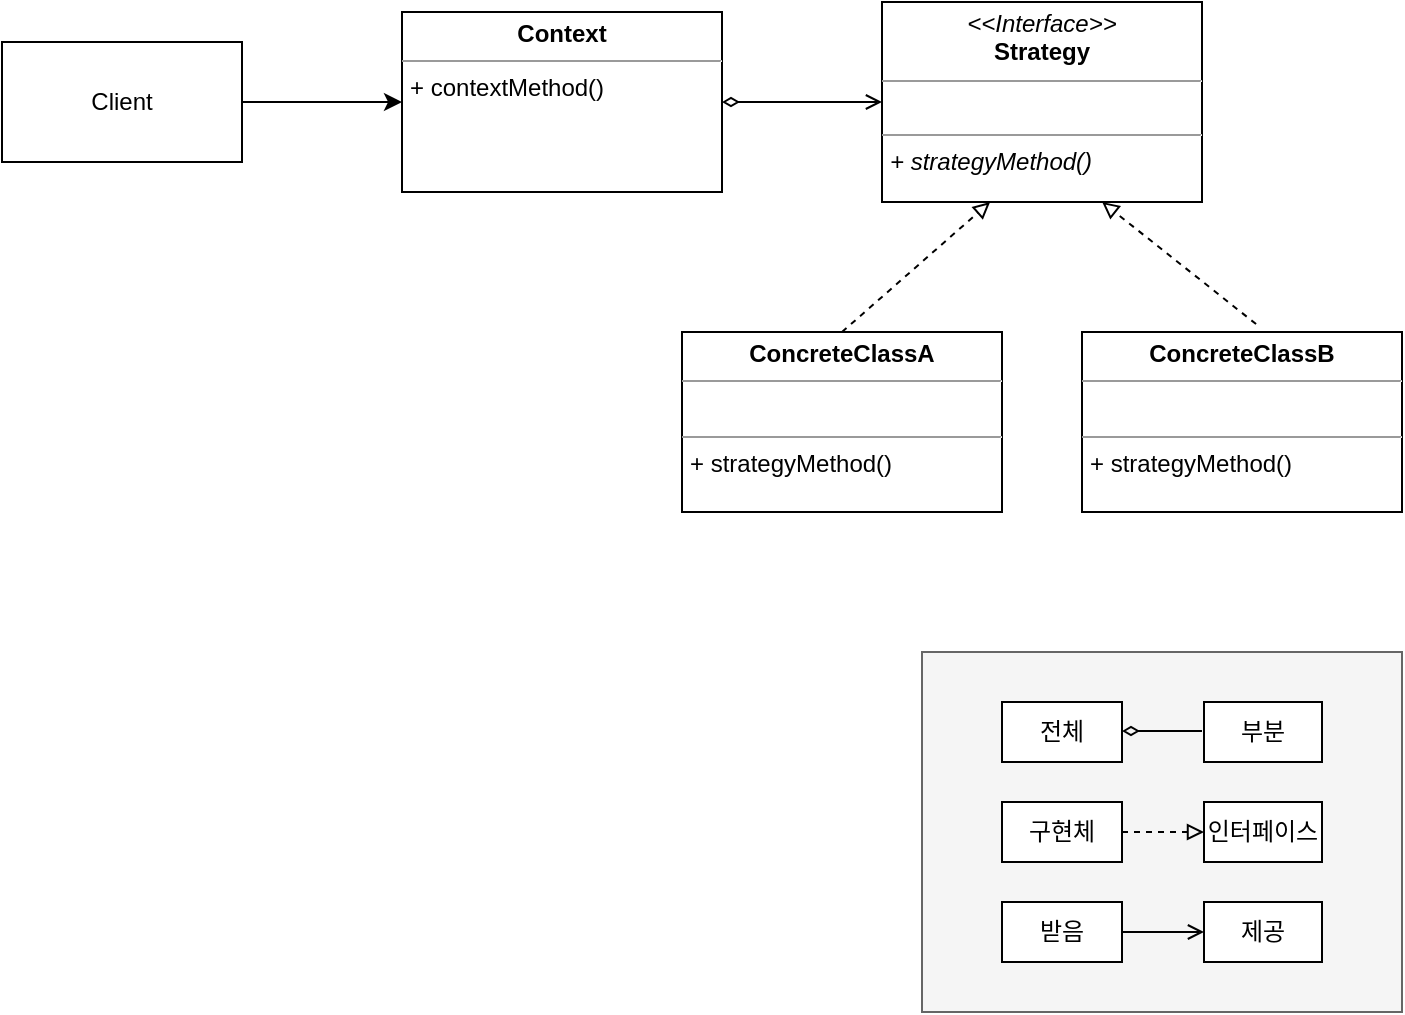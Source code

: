 <mxfile version="21.6.8" type="device">
  <diagram name="페이지-1" id="WLCZztCk9_rSHOGUBPXO">
    <mxGraphModel dx="1941" dy="894" grid="1" gridSize="10" guides="1" tooltips="1" connect="1" arrows="1" fold="1" page="1" pageScale="1" pageWidth="827" pageHeight="1169" math="0" shadow="0">
      <root>
        <mxCell id="0" />
        <mxCell id="1" parent="0" />
        <mxCell id="C-FhUVhOxnTyxpEgxlak-34" value="" style="rounded=0;whiteSpace=wrap;html=1;fillColor=#f5f5f5;fontColor=#333333;strokeColor=#666666;" vertex="1" parent="1">
          <mxGeometry x="360" y="560" width="240" height="180" as="geometry" />
        </mxCell>
        <mxCell id="C-FhUVhOxnTyxpEgxlak-13" value="&lt;p style=&quot;margin:0px;margin-top:4px;text-align:center;&quot;&gt;&lt;i&gt;&amp;lt;&amp;lt;Interface&amp;gt;&amp;gt;&lt;/i&gt;&lt;br&gt;&lt;b&gt;Strategy&lt;/b&gt;&lt;/p&gt;&lt;hr size=&quot;1&quot;&gt;&lt;p style=&quot;margin:0px;margin-left:4px;&quot;&gt;&lt;br&gt;&lt;/p&gt;&lt;hr size=&quot;1&quot;&gt;&lt;p style=&quot;margin:0px;margin-left:4px;&quot;&gt;&lt;i&gt;+ strategyMethod()&lt;/i&gt;&lt;/p&gt;" style="verticalAlign=top;align=left;overflow=fill;fontSize=12;fontFamily=Helvetica;html=1;whiteSpace=wrap;" vertex="1" parent="1">
          <mxGeometry x="340" y="235" width="160" height="100" as="geometry" />
        </mxCell>
        <mxCell id="C-FhUVhOxnTyxpEgxlak-14" value="&lt;p style=&quot;margin:0px;margin-top:4px;text-align:center;&quot;&gt;&lt;b&gt;ConcreteClassA&lt;/b&gt;&lt;/p&gt;&lt;hr size=&quot;1&quot;&gt;&lt;p style=&quot;margin:0px;margin-left:4px;&quot;&gt;&lt;br&gt;&lt;/p&gt;&lt;hr size=&quot;1&quot;&gt;&lt;p style=&quot;margin:0px;margin-left:4px;&quot;&gt;+ strategyMethod()&lt;/p&gt;" style="verticalAlign=top;align=left;overflow=fill;fontSize=12;fontFamily=Helvetica;html=1;whiteSpace=wrap;" vertex="1" parent="1">
          <mxGeometry x="240" y="400" width="160" height="90" as="geometry" />
        </mxCell>
        <mxCell id="C-FhUVhOxnTyxpEgxlak-15" value="&lt;p style=&quot;margin:0px;margin-top:4px;text-align:center;&quot;&gt;&lt;b&gt;ConcreteClassB&lt;/b&gt;&lt;/p&gt;&lt;hr size=&quot;1&quot;&gt;&lt;p style=&quot;margin:0px;margin-left:4px;&quot;&gt;&lt;br&gt;&lt;/p&gt;&lt;hr size=&quot;1&quot;&gt;&lt;p style=&quot;margin:0px;margin-left:4px;&quot;&gt;+ strategyMethod()&lt;/p&gt;" style="verticalAlign=top;align=left;overflow=fill;fontSize=12;fontFamily=Helvetica;html=1;whiteSpace=wrap;" vertex="1" parent="1">
          <mxGeometry x="440" y="400" width="160" height="90" as="geometry" />
        </mxCell>
        <mxCell id="C-FhUVhOxnTyxpEgxlak-19" style="edgeStyle=orthogonalEdgeStyle;rounded=0;orthogonalLoop=1;jettySize=auto;html=1;endArrow=open;endFill=0;startArrow=diamondThin;startFill=0;" edge="1" parent="1" source="C-FhUVhOxnTyxpEgxlak-16" target="C-FhUVhOxnTyxpEgxlak-13">
          <mxGeometry relative="1" as="geometry" />
        </mxCell>
        <mxCell id="C-FhUVhOxnTyxpEgxlak-16" value="&lt;p style=&quot;margin:0px;margin-top:4px;text-align:center;&quot;&gt;&lt;b&gt;Context&lt;/b&gt;&lt;/p&gt;&lt;hr size=&quot;1&quot;&gt;&lt;p style=&quot;margin:0px;margin-left:4px;&quot;&gt;+ contextMethod()&lt;/p&gt;" style="verticalAlign=top;align=left;overflow=fill;fontSize=12;fontFamily=Helvetica;html=1;whiteSpace=wrap;" vertex="1" parent="1">
          <mxGeometry x="100" y="240" width="160" height="90" as="geometry" />
        </mxCell>
        <mxCell id="C-FhUVhOxnTyxpEgxlak-18" style="edgeStyle=orthogonalEdgeStyle;rounded=0;orthogonalLoop=1;jettySize=auto;html=1;entryX=0;entryY=0.5;entryDx=0;entryDy=0;" edge="1" parent="1" source="C-FhUVhOxnTyxpEgxlak-17" target="C-FhUVhOxnTyxpEgxlak-16">
          <mxGeometry relative="1" as="geometry" />
        </mxCell>
        <mxCell id="C-FhUVhOxnTyxpEgxlak-17" value="Client" style="rounded=0;whiteSpace=wrap;html=1;" vertex="1" parent="1">
          <mxGeometry x="-100" y="255" width="120" height="60" as="geometry" />
        </mxCell>
        <mxCell id="C-FhUVhOxnTyxpEgxlak-21" value="" style="endArrow=block;html=1;rounded=0;entryX=0.338;entryY=1;entryDx=0;entryDy=0;exitX=0.5;exitY=0;exitDx=0;exitDy=0;dashed=1;endFill=0;entryPerimeter=0;" edge="1" parent="1" source="C-FhUVhOxnTyxpEgxlak-14" target="C-FhUVhOxnTyxpEgxlak-13">
          <mxGeometry width="50" height="50" relative="1" as="geometry">
            <mxPoint x="310" y="450" as="sourcePoint" />
            <mxPoint x="360" y="400" as="targetPoint" />
          </mxGeometry>
        </mxCell>
        <mxCell id="C-FhUVhOxnTyxpEgxlak-22" value="" style="endArrow=block;html=1;rounded=0;entryX=0.688;entryY=1;entryDx=0;entryDy=0;exitX=0.544;exitY=-0.044;exitDx=0;exitDy=0;dashed=1;endFill=0;entryPerimeter=0;exitPerimeter=0;" edge="1" parent="1" source="C-FhUVhOxnTyxpEgxlak-15" target="C-FhUVhOxnTyxpEgxlak-13">
          <mxGeometry width="50" height="50" relative="1" as="geometry">
            <mxPoint x="330" y="410" as="sourcePoint" />
            <mxPoint x="404" y="345" as="targetPoint" />
          </mxGeometry>
        </mxCell>
        <mxCell id="C-FhUVhOxnTyxpEgxlak-23" value="" style="endArrow=none;html=1;rounded=0;startArrow=diamondThin;startFill=0;" edge="1" parent="1">
          <mxGeometry width="50" height="50" relative="1" as="geometry">
            <mxPoint x="460" y="599.5" as="sourcePoint" />
            <mxPoint x="500" y="599.5" as="targetPoint" />
          </mxGeometry>
        </mxCell>
        <mxCell id="C-FhUVhOxnTyxpEgxlak-26" value="전체" style="rounded=0;whiteSpace=wrap;html=1;" vertex="1" parent="1">
          <mxGeometry x="400" y="585" width="60" height="30" as="geometry" />
        </mxCell>
        <mxCell id="C-FhUVhOxnTyxpEgxlak-27" value="부분" style="rounded=0;whiteSpace=wrap;html=1;" vertex="1" parent="1">
          <mxGeometry x="501" y="585" width="59" height="30" as="geometry" />
        </mxCell>
        <mxCell id="C-FhUVhOxnTyxpEgxlak-28" value="" style="endArrow=block;html=1;rounded=0;entryX=0;entryY=0.5;entryDx=0;entryDy=0;exitX=1;exitY=0.5;exitDx=0;exitDy=0;dashed=1;endFill=0;" edge="1" parent="1" source="C-FhUVhOxnTyxpEgxlak-29" target="C-FhUVhOxnTyxpEgxlak-30">
          <mxGeometry width="50" height="50" relative="1" as="geometry">
            <mxPoint x="730" y="615" as="sourcePoint" />
            <mxPoint x="804" y="550" as="targetPoint" />
          </mxGeometry>
        </mxCell>
        <mxCell id="C-FhUVhOxnTyxpEgxlak-29" value="구현체" style="rounded=0;whiteSpace=wrap;html=1;" vertex="1" parent="1">
          <mxGeometry x="400" y="635" width="60" height="30" as="geometry" />
        </mxCell>
        <mxCell id="C-FhUVhOxnTyxpEgxlak-30" value="인터페이스" style="rounded=0;whiteSpace=wrap;html=1;" vertex="1" parent="1">
          <mxGeometry x="501" y="635" width="59" height="30" as="geometry" />
        </mxCell>
        <mxCell id="C-FhUVhOxnTyxpEgxlak-31" value="" style="endArrow=open;html=1;rounded=0;entryX=0;entryY=0.5;entryDx=0;entryDy=0;exitX=1;exitY=0.5;exitDx=0;exitDy=0;endFill=0;" edge="1" parent="1" source="C-FhUVhOxnTyxpEgxlak-32" target="C-FhUVhOxnTyxpEgxlak-33">
          <mxGeometry width="50" height="50" relative="1" as="geometry">
            <mxPoint x="730" y="665" as="sourcePoint" />
            <mxPoint x="804" y="600" as="targetPoint" />
          </mxGeometry>
        </mxCell>
        <mxCell id="C-FhUVhOxnTyxpEgxlak-32" value="받음" style="rounded=0;whiteSpace=wrap;html=1;" vertex="1" parent="1">
          <mxGeometry x="400" y="685" width="60" height="30" as="geometry" />
        </mxCell>
        <mxCell id="C-FhUVhOxnTyxpEgxlak-33" value="제공" style="rounded=0;whiteSpace=wrap;html=1;" vertex="1" parent="1">
          <mxGeometry x="501" y="685" width="59" height="30" as="geometry" />
        </mxCell>
      </root>
    </mxGraphModel>
  </diagram>
</mxfile>
